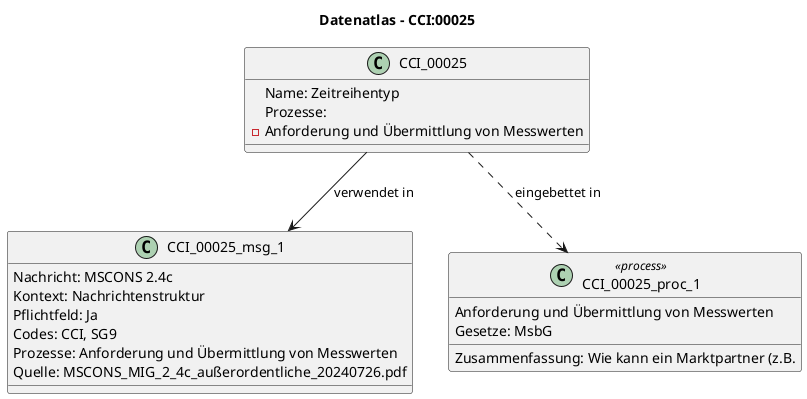 @startuml
title Datenatlas – CCI:00025
class CCI_00025 {
  Name: Zeitreihentyp
  Prozesse:
    - Anforderung und Übermittlung von Messwerten
}
class CCI_00025_msg_1 {
  Nachricht: MSCONS 2.4c
  Kontext: Nachrichtenstruktur
  Pflichtfeld: Ja
  Codes: CCI, SG9
  Prozesse: Anforderung und Übermittlung von Messwerten
  Quelle: MSCONS_MIG_2_4c_außerordentliche_20240726.pdf
}
CCI_00025 --> CCI_00025_msg_1 : verwendet in
class CCI_00025_proc_1 <<process>> {
  Anforderung und Übermittlung von Messwerten
  Gesetze: MsbG
  Zusammenfassung: Wie kann ein Marktpartner (z.B.
}
CCI_00025 ..> CCI_00025_proc_1 : eingebettet in
@enduml